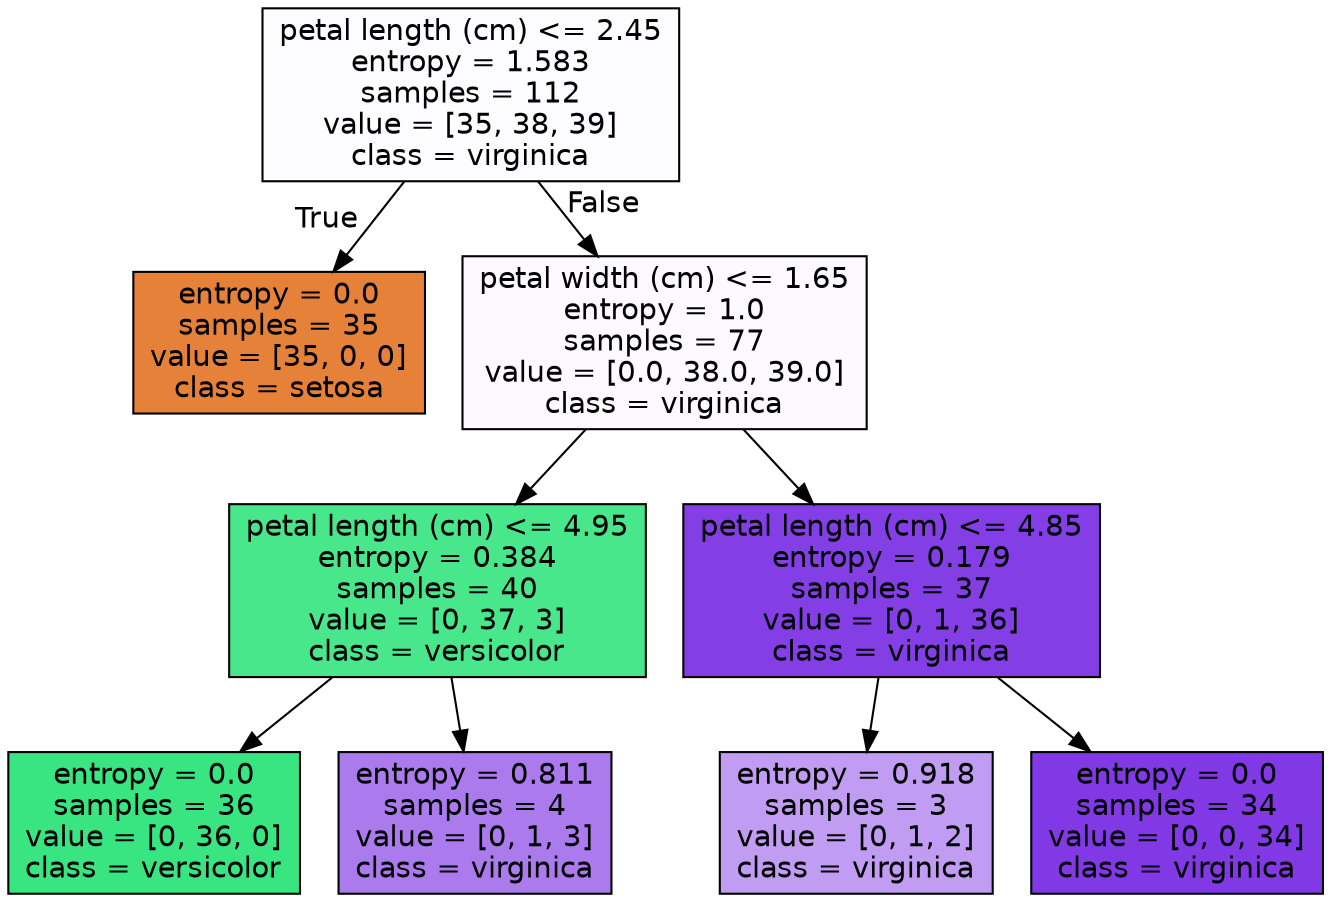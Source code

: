 digraph Tree {
node [shape=box, style="filled", color="black", fontname="helvetica"] ;
edge [fontname="helvetica"] ;
0 [label="petal length (cm) <= 2.45\nentropy = 1.583\nsamples = 112\nvalue = [35, 38, 39]\nclass = virginica", fillcolor="#fdfcff"] ;
1 [label="entropy = 0.0\nsamples = 35\nvalue = [35, 0, 0]\nclass = setosa", fillcolor="#e58139"] ;
0 -> 1 [labeldistance=2.5, labelangle=45, headlabel="True"] ;
2 [label="petal width (cm) <= 1.65\nentropy = 1.0\nsamples = 77\nvalue = [0.0, 38.0, 39.0]\nclass = virginica", fillcolor="#fcfafe"] ;
0 -> 2 [labeldistance=2.5, labelangle=-45, headlabel="False"] ;
3 [label="petal length (cm) <= 4.95\nentropy = 0.384\nsamples = 40\nvalue = [0, 37, 3]\nclass = versicolor", fillcolor="#49e78b"] ;
2 -> 3 ;
4 [label="entropy = 0.0\nsamples = 36\nvalue = [0, 36, 0]\nclass = versicolor", fillcolor="#39e581"] ;
3 -> 4 ;
5 [label="entropy = 0.811\nsamples = 4\nvalue = [0, 1, 3]\nclass = virginica", fillcolor="#ab7bee"] ;
3 -> 5 ;
6 [label="petal length (cm) <= 4.85\nentropy = 0.179\nsamples = 37\nvalue = [0, 1, 36]\nclass = virginica", fillcolor="#843ee6"] ;
2 -> 6 ;
7 [label="entropy = 0.918\nsamples = 3\nvalue = [0, 1, 2]\nclass = virginica", fillcolor="#c09cf2"] ;
6 -> 7 ;
8 [label="entropy = 0.0\nsamples = 34\nvalue = [0, 0, 34]\nclass = virginica", fillcolor="#8139e5"] ;
6 -> 8 ;
}
